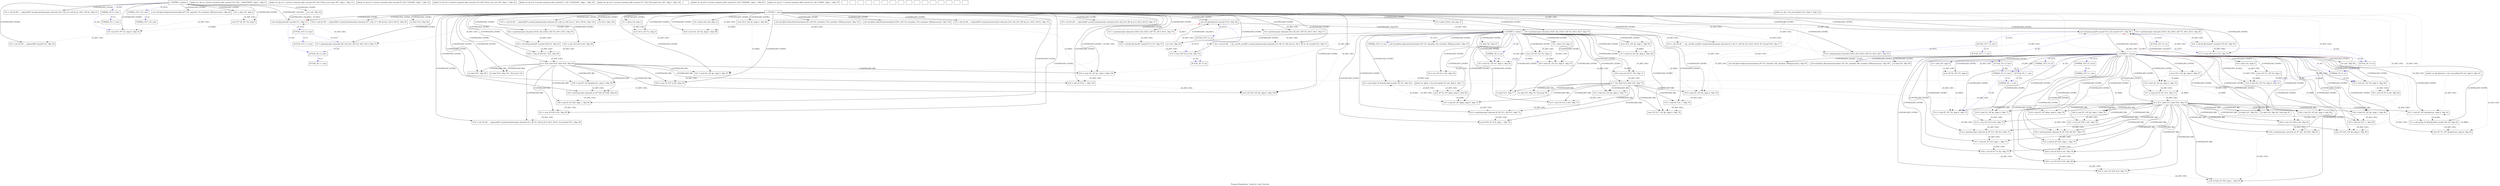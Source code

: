 digraph "Program Dependency  Graph for 'main' function" {
	label="Program Dependency  Graph for 'main' function";

	Node0x5644fd580480 [shape=record,label="{  %5 = call i32 (i8*, ...) @printf(i8* noundef getelementptr inbounds ([10 x i8], [10 x i8]* @.str, i64 0, i64 0)), !dbg !63}"];
	Node0x5644fd580550 [shape=record,label="{  ret void, !dbg !64}"];
	Node0x5644fd580550 -> Node0x5644fd5c64c0[label = "{CONTROLDEP_CALLRET}"];
	Node0x5644fd580550 -> Node0x5644fd5c64c0[style=dashed, color="red", label ="{D_RET}"];
	Node0x5644fd580620 [shape=record,label="{FORMAL_IN \| 0 \| char*}"];
	Node0x5644fd580620 -> Node0x5644fd59d760[style=dashed, color="blue", label="{P_F}"];
	Node0x5644fd580620 -> Node0x5644fd5a4960[style=dashed, color="blue", label="{P_IN}"];
	Node0x5644fd598c80 [shape=record,label="{  call void @llvm.dbg.declare(metadata i8** %2, metadata !59, metadata !DIExpression()), !dbg !60}"];
	Node0x5644fd59b1a0 [shape=record,label="{FORMAL_OUT \| 55 \| char}"];
	Node0x5644fd59b4c0 [shape=record,label="{\<\<ENTRY\>\> initkey}"];
	Node0x5644fd59b4c0 -> Node0x5644fd5bf3c0[label = "{CONTROLDEP_ENTRY}"];
	Node0x5644fd59b4c0 -> Node0x5644fd5bf500[label = "{CONTROLDEP_ENTRY}"];
	Node0x5644fd59b4c0 -> Node0x5644fd59da10[label = "{CONTROLDEP_ENTRY}"];
	Node0x5644fd59b4c0 -> Node0x5644fd5bf5a0[label = "{CONTROLDEP_ENTRY}"];
	Node0x5644fd59b4c0 -> Node0x5644fd5bf640[label = "{CONTROLDEP_ENTRY}"];
	Node0x5644fd59b4c0 -> Node0x5644fd5bf710[label = "{CONTROLDEP_ENTRY}"];
	Node0x5644fd59b4c0 -> Node0x5644fd5bf7e0[label = "{CONTROLDEP_ENTRY}"];
	Node0x5644fd59b4c0 -> Node0x5644fd5bf980[label = "{CONTROLDEP_ENTRY}"];
	Node0x5644fd59b4c0 -> Node0x5644fd5bfc20[label = "{CONTROLDEP_ENTRY}"];
	Node0x5644fd59b4c0 -> Node0x5644fd5bfcf0[label = "{CONTROLDEP_ENTRY}"];
	Node0x5644fd59b4c0 -> Node0x5644fd5bfdc0[label = "{CONTROLDEP_ENTRY}"];
	Node0x5644fd59b4c0 -> Node0x5644fd5bfec0[label = "{CONTROLDEP_ENTRY}"];
	Node0x5644fd59b4c0 -> Node0x5644fd5c0170[label = "{CONTROLDEP_ENTRY}"];
	Node0x5644fd59b4c0 -> Node0x5644fd5c0240[label = "{CONTROLDEP_ENTRY}"];
	Node0x5644fd59b4c0 -> Node0x5644fd5c0310[label = "{CONTROLDEP_ENTRY}"];
	Node0x5644fd59b4c0 -> Node0x5644fd5c03b0[label = "{CONTROLDEP_ENTRY}"];
	Node0x5644fd59b4c0 -> Node0x5644fd5c0480[label = "{CONTROLDEP_ENTRY}"];
	Node0x5644fd59b4c0 -> Node0x5644fd5c0550[label = "{CONTROLDEP_ENTRY}"];
	Node0x5644fd59b4c0 -> Node0x5644fd5c06f0[label = "{CONTROLDEP_ENTRY}"];
	Node0x5644fd59b4c0 -> Node0x5644fd5c07c0[label = "{CONTROLDEP_ENTRY}"];
	Node0x5644fd59b4c0 -> Node0x5644fd5c0890[label = "{CONTROLDEP_ENTRY}"];
	Node0x5644fd59b4c0 -> Node0x5644fd5c0960[label = "{CONTROLDEP_ENTRY}"];
	Node0x5644fd59b4c0 -> Node0x5644fd5c0ad0[label = "{CONTROLDEP_ENTRY}"];
	Node0x5644fd59b4c0 -> Node0x5644fd5c0ba0[label = "{CONTROLDEP_ENTRY}"];
	Node0x5644fd59b4c0 -> Node0x5644fd5c0c70[style=dashed, color="blue", label="{P_IN}"];
	Node0x5644fd59b4c0 -> Node0x5644fd5c0ec0[style=dashed, color="blue", label="{P_OUT}"];
	Node0x5644fd59b640 [shape=record,label="{global var: @.str = private unnamed_addr constant [10 x i8] c\", Hello!\\0A\\00\", align 1, !dbg !0}"];
	Node0x5644fd59d760 [shape=record,label="{FORMAL_IN \| 1 \| char}"];
	Node0x5644fd59d8d0 [shape=record,label="{FORMAL_OUT \| 54 \| char*}"];
	Node0x5644fd59d8d0 -> Node0x5644fd59b1a0[style=dashed, color="blue", label="{P_F}"];
	Node0x5644fd59da10 [shape=record,label="{  %2 = alloca i32, align 4}"];
	Node0x5644fd59da10 -> Node0x5644fd5bf5a0[style=dotted,label = "{D_DEF_USE}" ];
	Node0x5644fd59da10 -> Node0x5644fd5bfdc0[style=dotted,label = "{D_DEF_USE}" ];
	Node0x5644fd59da10 -> Node0x5644fd5bf3c0[style=dotted,label = "{D_DEF_USE}" ];
	Node0x5644fd5a4790 [shape=record,label="{\<\<ENTRY\>\> greeter}"];
	Node0x5644fd5a4790 -> Node0x5644fd5a8290[label = "{CONTROLDEP_ENTRY}"];
	Node0x5644fd5a4790 -> Node0x5644fd5a78d0[label = "{CONTROLDEP_ENTRY}"];
	Node0x5644fd5a4790 -> Node0x5644fd598c80[label = "{CONTROLDEP_ENTRY}"];
	Node0x5644fd5a4790 -> Node0x5644fd5a4960[label = "{CONTROLDEP_ENTRY}"];
	Node0x5644fd5a4790 -> Node0x5644fd5a4a30[label = "{CONTROLDEP_ENTRY}"];
	Node0x5644fd5a4790 -> Node0x5644fd580480[label = "{CONTROLDEP_ENTRY}"];
	Node0x5644fd5a4790 -> Node0x5644fd580550[label = "{CONTROLDEP_ENTRY}"];
	Node0x5644fd5a4790 -> Node0x5644fd580620[style=dashed, color="blue", label="{P_IN}"];
	Node0x5644fd5a4790 -> Node0x5644fd59d8d0[style=dashed, color="blue", label="{P_OUT}"];
	Node0x5644fd5a4960 [shape=record,label="{  %3 = load i8*, i8** %2, align 8, !dbg !61}"];
	Node0x5644fd5a4960 -> Node0x5644fd5a4a30[style=dotted,label = "{D_DEF_USE}" ];
	Node0x5644fd5a4a30 [shape=record,label="{  %4 = call i32 (i8*, ...) @printf(i8* noundef %3), !dbg !62}"];
	Node0x5644fd5a6190 [shape=record,label="{global var: @key = dso_local global i8* null, align 8, !dbg !7}"];
	Node0x5644fd5a6190 -> Node0x5644fd5c3390[style=dotted,label = "{D_DEF_USE}" ];
	Node0x5644fd5a6190 -> Node0x5644fd5c0240[style=dotted,label = "{D_DEF_USE}" ];
	Node0x5644fd5a6190 -> Node0x5644fd5bf7e0[style=dotted,label = "{D_DEF_USE}" ];
	Node0x5644fd5a6260 [shape=record,label="{global var: @i = dso_local global i32 0, align 4, !dbg !44}"];
	Node0x5644fd5a6260 -> Node0x5644fd5c8440[style=dotted,label = "{D_DEF_USE}" ];
	Node0x5644fd5a6260 -> Node0x5644fd5c8290[style=dotted,label = "{D_DEF_USE}" ];
	Node0x5644fd5a6260 -> Node0x5644fd5c7c10[style=dotted,label = "{D_DEF_USE}" ];
	Node0x5644fd5a6260 -> Node0x5644fd5c7540[style=dotted,label = "{D_DEF_USE}" ];
	Node0x5644fd5a6260 -> Node0x5644fd5c71c0[style=dotted,label = "{D_DEF_USE}" ];
	Node0x5644fd5a6260 -> Node0x5644fd5c4260[style=dotted,label = "{D_DEF_USE}" ];
	Node0x5644fd5a6260 -> Node0x5644fd5c4080[style=dotted,label = "{D_DEF_USE}" ];
	Node0x5644fd5a6260 -> Node0x5644fd5c3c00[style=dotted,label = "{D_DEF_USE}" ];
	Node0x5644fd5a6260 -> Node0x5644fd5c3480[style=dotted,label = "{D_DEF_USE}" ];
	Node0x5644fd5a6260 -> Node0x5644fd5c2b10[style=dotted,label = "{D_DEF_USE}" ];
	Node0x5644fd5a6260 -> Node0x5644fd5c2650[style=dotted,label = "{D_DEF_USE}" ];
	Node0x5644fd5a6260 -> Node0x5644fd5c22f0[style=dotted,label = "{D_DEF_USE}" ];
	Node0x5644fd5a6260 -> Node0x5644fd5c0960[style=dotted,label = "{D_DEF_USE}" ];
	Node0x5644fd5a6260 -> Node0x5644fd5c07c0[style=dotted,label = "{D_DEF_USE}" ];
	Node0x5644fd5a6260 -> Node0x5644fd5c0310[style=dotted,label = "{D_DEF_USE}" ];
	Node0x5644fd5a6260 -> Node0x5644fd5bfcf0[style=dotted,label = "{D_DEF_USE}" ];
	Node0x5644fd5a6260 -> Node0x5644fd5bf980[style=dotted,label = "{D_DEF_USE}" ];
	Node0x5644fd5a65c0 [shape=record,label="{global var: @ciphertext = dso_local global i8* null, align 8, !dbg !42}"];
	Node0x5644fd5a65c0 -> Node0x5644fd5c7b00[style=dotted,label = "{D_DEF_USE}" ];
	Node0x5644fd5a65c0 -> Node0x5644fd5c3b10[style=dotted,label = "{D_DEF_USE}" ];
	Node0x5644fd5a65c0 -> Node0x5644fd5c2100[style=dotted,label = "{D_DEF_USE}" ];
	Node0x5644fd5a6690 [shape=record,label="{global var: @.str.1 = private unnamed_addr constant [18 x i8] c\"Enter your name: \\00\", align 1, !dbg !13}"];
	Node0x5644fd5a6880 [shape=record,label="{global var: @.str.2 = private unnamed_addr constant [5 x i8] c\"%19s\\00\", align 1, !dbg !18}"];
	Node0x5644fd5a6920 [shape=record,label="{global var: @.str.3 = private unnamed_addr constant [18 x i8] c\"Enter your text: \\00\", align 1, !dbg !23}"];
	Node0x5644fd5a72c0 [shape=record,label="{global var: @.str.4 = private unnamed_addr constant [7 x i8] c\"%1023s\\00\", align 1, !dbg !25}"];
	Node0x5644fd5a7390 [shape=record,label="{global var: @.str.5 = private unnamed_addr constant [17 x i8] c\"Encrypted text: \\00\", align 1, !dbg !30}"];
	Node0x5644fd5a78d0 [shape=record,label="{  store i8* %0, i8** %2, align 8}"];
	Node0x5644fd5a78d0 -> Node0x5644fd5a4960[style=dotted,label = "{D_RAW}" ];
	Node0x5644fd5a7970 [shape=record,label="{}"];
	Node0x5644fd5a7ba0 [shape=record,label="{global var: @.str.6 = private unnamed_addr constant [5 x i8] c\"%02X\\00\", align 1, !dbg !35}"];
	Node0x5644fd5a81c0 [shape=record,label="{global var: @.str.7 = private unnamed_addr constant [2 x i8] c\"\\0A\\00\", align 1, !dbg !37}"];
	Node0x5644fd5a8290 [shape=record,label="{  %2 = alloca i8*, align 8}"];
	Node0x5644fd5a8290 -> Node0x5644fd5a4960[style=dotted,label = "{D_DEF_USE}" ];
	Node0x5644fd5a8290 -> Node0x5644fd5a78d0[style=dotted,label = "{D_DEF_USE}" ];
	Node0x5644fd5bf3c0 [shape=record,label="{  store i32 %0, i32* %2, align 4}"];
	Node0x5644fd5bf3c0 -> Node0x5644fd5bf5a0[style=dotted,label = "{D_RAW}" ];
	Node0x5644fd5bf3c0 -> Node0x5644fd5bfdc0[style=dotted,label = "{D_RAW}" ];
	Node0x5644fd5bf460 [shape=record,label="{}"];
	Node0x5644fd5bf500 [shape=record,label="{  call void @llvm.dbg.declare(metadata i32* %2, metadata !69, metadata !DIExpression()), !dbg !70}"];
	Node0x5644fd5bf5a0 [shape=record,label="{  %3 = load i32, i32* %2, align 4, !dbg !62}"];
	Node0x5644fd5bf5a0 -> Node0x5644fd5bf640[style=dotted,label = "{D_DEF_USE}" ];
	Node0x5644fd5bf640 [shape=record,label="{  %4 = sext i32 %3 to i64, !dbg !62}"];
	Node0x5644fd5bf640 -> Node0x5644fd5bf710[style=dotted,label = "{D_DEF_USE}" ];
	Node0x5644fd5bf710 [shape=record,label="{  %5 = call noalias i8* @malloc(i64 noundef %4) #5, !dbg !63}"];
	Node0x5644fd5bf710 -> Node0x5644fd5bf7e0[style=dotted,label = "{D_DEF_USE}" ];
	Node0x5644fd5bf7e0 [shape=record,label="{  store i8* %5, i8** @key, align 8, !dbg !64}"];
	Node0x5644fd5bf7e0 -> Node0x5644fd5c0240[style=dotted,label = "{D_RAW}" ];
	Node0x5644fd5bf880 [shape=record,label="{}"];
	Node0x5644fd5bf980 [shape=record,label="{  store i32 0, i32* @i, align 4, !dbg !65}"];
	Node0x5644fd5bf980 -> Node0x5644fd5bfcf0[style=dotted,label = "{D_RAW}" ];
	Node0x5644fd5bf980 -> Node0x5644fd5c0310[style=dotted,label = "{D_RAW}" ];
	Node0x5644fd5bf980 -> Node0x5644fd5c07c0[style=dotted,label = "{D_RAW}" ];
	Node0x5644fd5bfa20 [shape=record,label="{}"];
	Node0x5644fd5bfaf0 [shape=record,label="{}"];
	Node0x5644fd5bfc20 [shape=record,label="{  br label %6, !dbg !67}"];
	Node0x5644fd5bfcf0 [shape=record,label="{  %7 = load i32, i32* @i, align 4, !dbg !68}"];
	Node0x5644fd5bfcf0 -> Node0x5644fd5bfec0[style=dotted,label = "{D_DEF_USE}" ];
	Node0x5644fd5bfdc0 [shape=record,label="{  %8 = load i32, i32* %2, align 4, !dbg !70}"];
	Node0x5644fd5bfdc0 -> Node0x5644fd5bfec0[style=dotted,label = "{D_DEF_USE}" ];
	Node0x5644fd5bfec0 [shape=record,label="{  %9 = icmp ult i32 %7, %8, !dbg !71}"];
	Node0x5644fd5bfec0 -> Node0x5644fd5c0170[style=dotted,label = "{D_DEF_USE}" ];
	Node0x5644fd5c0170 [shape=record,label="{  br i1 %9, label %10, label %18, !dbg !72}"];
	Node0x5644fd5c0170 -> Node0x5644fd5c0240[label = "{CONTROLDEP_BR}"];
	Node0x5644fd5c0170 -> Node0x5644fd5c0310[label = "{CONTROLDEP_BR}"];
	Node0x5644fd5c0170 -> Node0x5644fd5c03b0[label = "{CONTROLDEP_BR}"];
	Node0x5644fd5c0170 -> Node0x5644fd5c0480[label = "{CONTROLDEP_BR}"];
	Node0x5644fd5c0170 -> Node0x5644fd5c0550[label = "{CONTROLDEP_BR}"];
	Node0x5644fd5c0170 -> Node0x5644fd5c06f0[label = "{CONTROLDEP_BR}"];
	Node0x5644fd5c0170 -> Node0x5644fd5c07c0[label = "{CONTROLDEP_BR}"];
	Node0x5644fd5c0170 -> Node0x5644fd5c0890[label = "{CONTROLDEP_BR}"];
	Node0x5644fd5c0170 -> Node0x5644fd5c0960[label = "{CONTROLDEP_BR}"];
	Node0x5644fd5c0170 -> Node0x5644fd5c0ad0[label = "{CONTROLDEP_BR}"];
	Node0x5644fd5c0240 [shape=record,label="{  %11 = load i8*, i8** @key, align 8, !dbg !73}"];
	Node0x5644fd5c0240 -> Node0x5644fd5c0480[style=dotted,label = "{D_DEF_USE}" ];
	Node0x5644fd5c0240 -> Node0x5644fd5bf710[style=dotted,label = "{D_ALIAS}" ];
	Node0x5644fd5c0310 [shape=record,label="{  %12 = load i32, i32* @i, align 4, !dbg !75}"];
	Node0x5644fd5c0310 -> Node0x5644fd5c03b0[style=dotted,label = "{D_DEF_USE}" ];
	Node0x5644fd5c03b0 [shape=record,label="{  %13 = zext i32 %12 to i64, !dbg !73}"];
	Node0x5644fd5c03b0 -> Node0x5644fd5c0480[style=dotted,label = "{D_DEF_USE}" ];
	Node0x5644fd5c0480 [shape=record,label="{  %14 = getelementptr inbounds i8, i8* %11, i64 %13, !dbg !73}"];
	Node0x5644fd5c0480 -> Node0x5644fd5c0550[style=dotted,label = "{D_DEF_USE}" ];
	Node0x5644fd5c0550 [shape=record,label="{  store i8 65, i8* %14, align 1, !dbg !76}"];
	Node0x5644fd5c05f0 [shape=record,label="{}"];
	Node0x5644fd5c06f0 [shape=record,label="{  br label %15, !dbg !77}"];
	Node0x5644fd5c07c0 [shape=record,label="{  %16 = load i32, i32* @i, align 4, !dbg !78}"];
	Node0x5644fd5c07c0 -> Node0x5644fd5c0890[style=dotted,label = "{D_DEF_USE}" ];
	Node0x5644fd5c0890 [shape=record,label="{  %17 = add i32 %16, 1, !dbg !78}"];
	Node0x5644fd5c0890 -> Node0x5644fd5c0960[style=dotted,label = "{D_DEF_USE}" ];
	Node0x5644fd5c0960 [shape=record,label="{  store i32 %17, i32* @i, align 4, !dbg !78}"];
	Node0x5644fd5c0a00 [shape=record,label="{}"];
	Node0x5644fd5c0ad0 [shape=record,label="{  br label %6, !dbg !79, !llvm.loop !80}"];
	Node0x5644fd5c0ba0 [shape=record,label="{  ret void, !dbg !83}"];
	Node0x5644fd5c0ba0 -> Node0x5644fd5c6b30[label = "{CONTROLDEP_CALLRET}"];
	Node0x5644fd5c0ba0 -> Node0x5644fd5c6b30[style=dashed, color="red", label ="{D_RET}"];
	Node0x5644fd5c0c70 [shape=record,label="{FORMAL_IN \| 0 \| int}"];
	Node0x5644fd5c0c70 -> Node0x5644fd5bfdc0[style=dashed, color="blue", label="{P_IN}"];
	Node0x5644fd5c0c70 -> Node0x5644fd5bf5a0[style=dashed, color="blue", label="{P_IN}"];
	Node0x5644fd5c0ec0 [shape=record,label="{FORMAL_OUT \| 0 \| int}"];
	Node0x5644fd5c15d0 [shape=record,label="{\<\<ENTRY\>\> encrypt}"];
	Node0x5644fd5c15d0 -> Node0x5644fd5c1760[label = "{CONTROLDEP_ENTRY}"];
	Node0x5644fd5c15d0 -> Node0x5644fd5c1870[label = "{CONTROLDEP_ENTRY}"];
	Node0x5644fd5c15d0 -> Node0x5644fd5c1a50[label = "{CONTROLDEP_ENTRY}"];
	Node0x5644fd5c15d0 -> Node0x5644fd5c1b40[label = "{CONTROLDEP_ENTRY}"];
	Node0x5644fd5c15d0 -> Node0x5644fd5c1d20[label = "{CONTROLDEP_ENTRY}"];
	Node0x5644fd5c15d0 -> Node0x5644fd5c1e10[label = "{CONTROLDEP_ENTRY}"];
	Node0x5644fd5c15d0 -> Node0x5644fd5c1f00[label = "{CONTROLDEP_ENTRY}"];
	Node0x5644fd5c15d0 -> Node0x5644fd5c1ff0[label = "{CONTROLDEP_ENTRY}"];
	Node0x5644fd5c15d0 -> Node0x5644fd5c2100[label = "{CONTROLDEP_ENTRY}"];
	Node0x5644fd5c15d0 -> Node0x5644fd5c22f0[label = "{CONTROLDEP_ENTRY}"];
	Node0x5644fd5c15d0 -> Node0x5644fd5c2560[label = "{CONTROLDEP_ENTRY}"];
	Node0x5644fd5c15d0 -> Node0x5644fd5c2650[label = "{CONTROLDEP_ENTRY}"];
	Node0x5644fd5c15d0 -> Node0x5644fd5c2760[label = "{CONTROLDEP_ENTRY}"];
	Node0x5644fd5c15d0 -> Node0x5644fd5c2860[label = "{CONTROLDEP_ENTRY}"];
	Node0x5644fd5c15d0 -> Node0x5644fd5c2930[label = "{CONTROLDEP_ENTRY}"];
	Node0x5644fd5c15d0 -> Node0x5644fd5c2a20[label = "{CONTROLDEP_ENTRY}"];
	Node0x5644fd5c15d0 -> Node0x5644fd5c2b10[label = "{CONTROLDEP_ENTRY}"];
	Node0x5644fd5c15d0 -> Node0x5644fd5c2fd0[label = "{CONTROLDEP_ENTRY}"];
	Node0x5644fd5c15d0 -> Node0x5644fd5c30c0[label = "{CONTROLDEP_ENTRY}"];
	Node0x5644fd5c15d0 -> Node0x5644fd5c31b0[label = "{CONTROLDEP_ENTRY}"];
	Node0x5644fd5c15d0 -> Node0x5644fd5c32a0[label = "{CONTROLDEP_ENTRY}"];
	Node0x5644fd5c15d0 -> Node0x5644fd5c3390[label = "{CONTROLDEP_ENTRY}"];
	Node0x5644fd5c15d0 -> Node0x5644fd5c3480[label = "{CONTROLDEP_ENTRY}"];
	Node0x5644fd5c15d0 -> Node0x5644fd5c3570[label = "{CONTROLDEP_ENTRY}"];
	Node0x5644fd5c15d0 -> Node0x5644fd5c3660[label = "{CONTROLDEP_ENTRY}"];
	Node0x5644fd5c15d0 -> Node0x5644fd5c3750[label = "{CONTROLDEP_ENTRY}"];
	Node0x5644fd5c15d0 -> Node0x5644fd5c3840[label = "{CONTROLDEP_ENTRY}"];
	Node0x5644fd5c15d0 -> Node0x5644fd5c3930[label = "{CONTROLDEP_ENTRY}"];
	Node0x5644fd5c15d0 -> Node0x5644fd5c3a20[label = "{CONTROLDEP_ENTRY}"];
	Node0x5644fd5c15d0 -> Node0x5644fd5c3b10[label = "{CONTROLDEP_ENTRY}"];
	Node0x5644fd5c15d0 -> Node0x5644fd5c3c00[label = "{CONTROLDEP_ENTRY}"];
	Node0x5644fd5c15d0 -> Node0x5644fd5c3cf0[label = "{CONTROLDEP_ENTRY}"];
	Node0x5644fd5c15d0 -> Node0x5644fd5c3de0[label = "{CONTROLDEP_ENTRY}"];
	Node0x5644fd5c15d0 -> Node0x5644fd5c3ed0[label = "{CONTROLDEP_ENTRY}"];
	Node0x5644fd5c15d0 -> Node0x5644fd5c3f90[label = "{CONTROLDEP_ENTRY}"];
	Node0x5644fd5c15d0 -> Node0x5644fd5c4080[label = "{CONTROLDEP_ENTRY}"];
	Node0x5644fd5c15d0 -> Node0x5644fd5c4170[label = "{CONTROLDEP_ENTRY}"];
	Node0x5644fd5c15d0 -> Node0x5644fd5c1670[label = "{CONTROLDEP_ENTRY}"];
	Node0x5644fd5c15d0 -> Node0x5644fd5c4260[label = "{CONTROLDEP_ENTRY}"];
	Node0x5644fd5c15d0 -> Node0x5644fd5c4420[label = "{CONTROLDEP_ENTRY}"];
	Node0x5644fd5c15d0 -> Node0x5644fd5c4510[label = "{CONTROLDEP_ENTRY}"];
	Node0x5644fd5c15d0 -> Node0x5644fd5c4640[style=dashed, color="blue", label="{P_IN}"];
	Node0x5644fd5c15d0 -> Node0x5644fd5c4af0[style=dashed, color="blue", label="{P_OUT}"];
	Node0x5644fd5c15d0 -> Node0x5644fd5c4f00[style=dashed, color="blue", label="{P_IN}"];
	Node0x5644fd5c15d0 -> Node0x5644fd5c5110[style=dashed, color="blue", label="{P_OUT}"];
	Node0x5644fd5c1670 [shape=record,label="{  %3 = alloca i8*, align 8}"];
	Node0x5644fd5c1670 -> Node0x5644fd5c1870[style=dotted,label = "{D_DEF_USE}" ];
	Node0x5644fd5c1670 -> Node0x5644fd5c2a20[style=dotted,label = "{D_DEF_USE}" ];
	Node0x5644fd5c1760 [shape=record,label="{  %4 = alloca i32, align 4}"];
	Node0x5644fd5c1760 -> Node0x5644fd5c2760[style=dotted,label = "{D_DEF_USE}" ];
	Node0x5644fd5c1760 -> Node0x5644fd5c1e10[style=dotted,label = "{D_DEF_USE}" ];
	Node0x5644fd5c1760 -> Node0x5644fd5c1b40[style=dotted,label = "{D_DEF_USE}" ];
	Node0x5644fd5c1870 [shape=record,label="{  store i8* %0, i8** %3, align 8}"];
	Node0x5644fd5c1870 -> Node0x5644fd5c2a20[style=dotted,label = "{D_RAW}" ];
	Node0x5644fd5c1910 [shape=record,label="{}"];
	Node0x5644fd5c1a50 [shape=record,label="{  call void @llvm.dbg.declare(metadata i8** %3, metadata !96, metadata !DIExpression()), !dbg !97}"];
	Node0x5644fd5c1b40 [shape=record,label="{  store i32 %1, i32* %4, align 4}"];
	Node0x5644fd5c1b40 -> Node0x5644fd5c1e10[style=dotted,label = "{D_RAW}" ];
	Node0x5644fd5c1b40 -> Node0x5644fd5c2760[style=dotted,label = "{D_RAW}" ];
	Node0x5644fd5c1be0 [shape=record,label="{}"];
	Node0x5644fd5c1d20 [shape=record,label="{  call void @llvm.dbg.declare(metadata i32* %4, metadata !98, metadata !DIExpression()), !dbg !99}"];
	Node0x5644fd5c1e10 [shape=record,label="{  %5 = load i32, i32* %4, align 4, !dbg !64}"];
	Node0x5644fd5c1e10 -> Node0x5644fd5c1f00[style=dotted,label = "{D_DEF_USE}" ];
	Node0x5644fd5c1f00 [shape=record,label="{  %6 = sext i32 %5 to i64, !dbg !64}"];
	Node0x5644fd5c1f00 -> Node0x5644fd5c1ff0[style=dotted,label = "{D_DEF_USE}" ];
	Node0x5644fd5c1ff0 [shape=record,label="{  %7 = call noalias i8* @malloc(i64 noundef %6) #5, !dbg !65}"];
	Node0x5644fd5c1ff0 -> Node0x5644fd5c2100[style=dotted,label = "{D_DEF_USE}" ];
	Node0x5644fd5c2100 [shape=record,label="{  store i8* %7, i8** @ciphertext, align 8, !dbg !66}"];
	Node0x5644fd5c2100 -> Node0x5644fd5c3b10[style=dotted,label = "{D_RAW}" ];
	Node0x5644fd5c21a0 [shape=record,label="{}"];
	Node0x5644fd5c22f0 [shape=record,label="{  store i32 0, i32* @i, align 4, !dbg !67}"];
	Node0x5644fd5c22f0 -> Node0x5644fd5c2650[style=dotted,label = "{D_RAW}" ];
	Node0x5644fd5c22f0 -> Node0x5644fd5c2b10[style=dotted,label = "{D_RAW}" ];
	Node0x5644fd5c22f0 -> Node0x5644fd5c3480[style=dotted,label = "{D_RAW}" ];
	Node0x5644fd5c22f0 -> Node0x5644fd5c3c00[style=dotted,label = "{D_RAW}" ];
	Node0x5644fd5c22f0 -> Node0x5644fd5c4080[style=dotted,label = "{D_RAW}" ];
	Node0x5644fd5c2390 [shape=record,label="{}"];
	Node0x5644fd5c2460 [shape=record,label="{}"];
	Node0x5644fd5c2560 [shape=record,label="{  br label %8, !dbg !69}"];
	Node0x5644fd5c2650 [shape=record,label="{  %9 = load i32, i32* @i, align 4, !dbg !70}"];
	Node0x5644fd5c2650 -> Node0x5644fd5c2860[style=dotted,label = "{D_DEF_USE}" ];
	Node0x5644fd5c2760 [shape=record,label="{  %10 = load i32, i32* %4, align 4, !dbg !72}"];
	Node0x5644fd5c2760 -> Node0x5644fd5c2860[style=dotted,label = "{D_DEF_USE}" ];
	Node0x5644fd5c2860 [shape=record,label="{  %11 = icmp ult i32 %9, %10, !dbg !73}"];
	Node0x5644fd5c2860 -> Node0x5644fd5c2930[style=dotted,label = "{D_DEF_USE}" ];
	Node0x5644fd5c2930 [shape=record,label="{  br i1 %11, label %12, label %34, !dbg !74}"];
	Node0x5644fd5c2930 -> Node0x5644fd5c2a20[label = "{CONTROLDEP_BR}"];
	Node0x5644fd5c2930 -> Node0x5644fd5c2b10[label = "{CONTROLDEP_BR}"];
	Node0x5644fd5c2930 -> Node0x5644fd5c2fd0[label = "{CONTROLDEP_BR}"];
	Node0x5644fd5c2930 -> Node0x5644fd5c30c0[label = "{CONTROLDEP_BR}"];
	Node0x5644fd5c2930 -> Node0x5644fd5c31b0[label = "{CONTROLDEP_BR}"];
	Node0x5644fd5c2930 -> Node0x5644fd5c32a0[label = "{CONTROLDEP_BR}"];
	Node0x5644fd5c2930 -> Node0x5644fd5c3390[label = "{CONTROLDEP_BR}"];
	Node0x5644fd5c2930 -> Node0x5644fd5c3480[label = "{CONTROLDEP_BR}"];
	Node0x5644fd5c2930 -> Node0x5644fd5c3570[label = "{CONTROLDEP_BR}"];
	Node0x5644fd5c2930 -> Node0x5644fd5c3660[label = "{CONTROLDEP_BR}"];
	Node0x5644fd5c2930 -> Node0x5644fd5c3750[label = "{CONTROLDEP_BR}"];
	Node0x5644fd5c2930 -> Node0x5644fd5c3840[label = "{CONTROLDEP_BR}"];
	Node0x5644fd5c2930 -> Node0x5644fd5c3930[label = "{CONTROLDEP_BR}"];
	Node0x5644fd5c2930 -> Node0x5644fd5c3a20[label = "{CONTROLDEP_BR}"];
	Node0x5644fd5c2930 -> Node0x5644fd5c3b10[label = "{CONTROLDEP_BR}"];
	Node0x5644fd5c2930 -> Node0x5644fd5c3c00[label = "{CONTROLDEP_BR}"];
	Node0x5644fd5c2930 -> Node0x5644fd5c3cf0[label = "{CONTROLDEP_BR}"];
	Node0x5644fd5c2930 -> Node0x5644fd5c3de0[label = "{CONTROLDEP_BR}"];
	Node0x5644fd5c2930 -> Node0x5644fd5c3ed0[label = "{CONTROLDEP_BR}"];
	Node0x5644fd5c2930 -> Node0x5644fd5c3f90[label = "{CONTROLDEP_BR}"];
	Node0x5644fd5c2930 -> Node0x5644fd5c4080[label = "{CONTROLDEP_BR}"];
	Node0x5644fd5c2930 -> Node0x5644fd5c4170[label = "{CONTROLDEP_BR}"];
	Node0x5644fd5c2930 -> Node0x5644fd5c4260[label = "{CONTROLDEP_BR}"];
	Node0x5644fd5c2930 -> Node0x5644fd5c4420[label = "{CONTROLDEP_BR}"];
	Node0x5644fd5c2a20 [shape=record,label="{  %13 = load i8*, i8** %3, align 8, !dbg !75}"];
	Node0x5644fd5c2a20 -> Node0x5644fd5c30c0[style=dotted,label = "{D_DEF_USE}" ];
	Node0x5644fd5c2b10 [shape=record,label="{  %14 = load i32, i32* @i, align 4, !dbg !77}"];
	Node0x5644fd5c2b10 -> Node0x5644fd5c2fd0[style=dotted,label = "{D_DEF_USE}" ];
	Node0x5644fd5c2fd0 [shape=record,label="{  %15 = zext i32 %14 to i64, !dbg !75}"];
	Node0x5644fd5c2fd0 -> Node0x5644fd5c30c0[style=dotted,label = "{D_DEF_USE}" ];
	Node0x5644fd5c30c0 [shape=record,label="{  %16 = getelementptr inbounds i8, i8* %13, i64 %15, !dbg !75}"];
	Node0x5644fd5c30c0 -> Node0x5644fd5c31b0[style=dotted,label = "{D_DEF_USE}" ];
	Node0x5644fd5c31b0 [shape=record,label="{  %17 = load i8, i8* %16, align 1, !dbg !75}"];
	Node0x5644fd5c31b0 -> Node0x5644fd5c32a0[style=dotted,label = "{D_DEF_USE}" ];
	Node0x5644fd5c32a0 [shape=record,label="{  %18 = sext i8 %17 to i32, !dbg !75}"];
	Node0x5644fd5c32a0 -> Node0x5644fd5c3930[style=dotted,label = "{D_DEF_USE}" ];
	Node0x5644fd5c3390 [shape=record,label="{  %19 = load i8*, i8** @key, align 8, !dbg !78}"];
	Node0x5644fd5c3390 -> Node0x5644fd5c3660[style=dotted,label = "{D_DEF_USE}" ];
	Node0x5644fd5c3480 [shape=record,label="{  %20 = load i32, i32* @i, align 4, !dbg !79}"];
	Node0x5644fd5c3480 -> Node0x5644fd5c3570[style=dotted,label = "{D_DEF_USE}" ];
	Node0x5644fd5c3570 [shape=record,label="{  %21 = zext i32 %20 to i64, !dbg !78}"];
	Node0x5644fd5c3570 -> Node0x5644fd5c3660[style=dotted,label = "{D_DEF_USE}" ];
	Node0x5644fd5c3660 [shape=record,label="{  %22 = getelementptr inbounds i8, i8* %19, i64 %21, !dbg !78}"];
	Node0x5644fd5c3660 -> Node0x5644fd5c3750[style=dotted,label = "{D_DEF_USE}" ];
	Node0x5644fd5c3750 [shape=record,label="{  %23 = load i8, i8* %22, align 1, !dbg !78}"];
	Node0x5644fd5c3750 -> Node0x5644fd5c3840[style=dotted,label = "{D_DEF_USE}" ];
	Node0x5644fd5c3840 [shape=record,label="{  %24 = sext i8 %23 to i32, !dbg !78}"];
	Node0x5644fd5c3840 -> Node0x5644fd5c3930[style=dotted,label = "{D_DEF_USE}" ];
	Node0x5644fd5c3930 [shape=record,label="{  %25 = xor i32 %18, %24, !dbg !80}"];
	Node0x5644fd5c3930 -> Node0x5644fd5c3a20[style=dotted,label = "{D_DEF_USE}" ];
	Node0x5644fd5c3a20 [shape=record,label="{  %26 = trunc i32 %25 to i8, !dbg !75}"];
	Node0x5644fd5c3a20 -> Node0x5644fd5c3ed0[style=dotted,label = "{D_DEF_USE}" ];
	Node0x5644fd5c3b10 [shape=record,label="{  %27 = load i8*, i8** @ciphertext, align 8, !dbg !81}"];
	Node0x5644fd5c3b10 -> Node0x5644fd5c3de0[style=dotted,label = "{D_DEF_USE}" ];
	Node0x5644fd5c3b10 -> Node0x5644fd5c1ff0[style=dotted,label = "{D_ALIAS}" ];
	Node0x5644fd5c3c00 [shape=record,label="{  %28 = load i32, i32* @i, align 4, !dbg !82}"];
	Node0x5644fd5c3c00 -> Node0x5644fd5c3cf0[style=dotted,label = "{D_DEF_USE}" ];
	Node0x5644fd5c3cf0 [shape=record,label="{  %29 = zext i32 %28 to i64, !dbg !81}"];
	Node0x5644fd5c3cf0 -> Node0x5644fd5c3de0[style=dotted,label = "{D_DEF_USE}" ];
	Node0x5644fd5c3de0 [shape=record,label="{  %30 = getelementptr inbounds i8, i8* %27, i64 %29, !dbg !81}"];
	Node0x5644fd5c3de0 -> Node0x5644fd5c3ed0[style=dotted,label = "{D_DEF_USE}" ];
	Node0x5644fd5c3ed0 [shape=record,label="{  store i8 %26, i8* %30, align 1, !dbg !83}"];
	Node0x5644fd5c3f90 [shape=record,label="{  br label %31, !dbg !84}"];
	Node0x5644fd5c4080 [shape=record,label="{  %32 = load i32, i32* @i, align 4, !dbg !85}"];
	Node0x5644fd5c4080 -> Node0x5644fd5c4170[style=dotted,label = "{D_DEF_USE}" ];
	Node0x5644fd5c4170 [shape=record,label="{  %33 = add i32 %32, 1, !dbg !85}"];
	Node0x5644fd5c4170 -> Node0x5644fd5c4260[style=dotted,label = "{D_DEF_USE}" ];
	Node0x5644fd5c4260 [shape=record,label="{  store i32 %33, i32* @i, align 4, !dbg !85}"];
	Node0x5644fd5c4300 [shape=record,label="{}"];
	Node0x5644fd5c4420 [shape=record,label="{  br label %8, !dbg !86, !llvm.loop !87}"];
	Node0x5644fd5c4510 [shape=record,label="{  ret void, !dbg !90}"];
	Node0x5644fd5c4510 -> Node0x5644fd5c6fe0[label = "{CONTROLDEP_CALLRET}"];
	Node0x5644fd5c4510 -> Node0x5644fd5c6fe0[style=dashed, color="red", label ="{D_RET}"];
	Node0x5644fd5c4640 [shape=record,label="{FORMAL_IN \| 0 \| char*}"];
	Node0x5644fd5c4640 -> Node0x5644fd5c4840[style=dashed, color="blue", label="{P_F}"];
	Node0x5644fd5c4640 -> Node0x5644fd5c2a20[style=dashed, color="blue", label="{P_IN}"];
	Node0x5644fd5c4840 [shape=record,label="{FORMAL_IN \| 1 \| char}"];
	Node0x5644fd5c4af0 [shape=record,label="{FORMAL_OUT \| 0 \| char*}"];
	Node0x5644fd5c4af0 -> Node0x5644fd5c4c50[style=dashed, color="blue", label="{P_F}"];
	Node0x5644fd5c4c50 [shape=record,label="{FORMAL_OUT \| 1 \| char}"];
	Node0x5644fd5c4f00 [shape=record,label="{FORMAL_IN \| 0 \| int}"];
	Node0x5644fd5c4f00 -> Node0x5644fd5c2760[style=dashed, color="blue", label="{P_IN}"];
	Node0x5644fd5c4f00 -> Node0x5644fd5c1e10[style=dashed, color="blue", label="{P_IN}"];
	Node0x5644fd5c5110 [shape=record,label="{FORMAL_OUT \| 0 \| int}"];
	Node0x5644fd5c5960 [shape=record,label="{\<\<ENTRY\>\> main}"];
	Node0x5644fd5c5960 -> Node0x5644fd5c5b10[label = "{CONTROLDEP_ENTRY}"];
	Node0x5644fd5c5960 -> Node0x5644fd5c5c20[label = "{CONTROLDEP_ENTRY}"];
	Node0x5644fd5c5960 -> Node0x5644fd5c5d20[label = "{CONTROLDEP_ENTRY}"];
	Node0x5644fd5c5960 -> Node0x5644fd5c5f00[label = "{CONTROLDEP_ENTRY}"];
	Node0x5644fd5c5960 -> Node0x5644fd5c6010[label = "{CONTROLDEP_ENTRY}"];
	Node0x5644fd5c5960 -> Node0x5644fd5c6100[label = "{CONTROLDEP_ENTRY}"];
	Node0x5644fd5c5960 -> Node0x5644fd5c61f0[label = "{CONTROLDEP_ENTRY}"];
	Node0x5644fd5c5960 -> Node0x5644fd5c62e0[label = "{CONTROLDEP_ENTRY}"];
	Node0x5644fd5c5960 -> Node0x5644fd5c63f0[label = "{CONTROLDEP_ENTRY}"];
	Node0x5644fd5c5960 -> Node0x5644fd5c64c0[label = "{CONTROLDEP_ENTRY}"];
	Node0x5644fd5c5960 -> Node0x5644fd5c65e0[label = "{CONTROLDEP_ENTRY}"];
	Node0x5644fd5c5960 -> Node0x5644fd5c66b0[label = "{CONTROLDEP_ENTRY}"];
	Node0x5644fd5c5960 -> Node0x5644fd5c67a0[label = "{CONTROLDEP_ENTRY}"];
	Node0x5644fd5c5960 -> Node0x5644fd5c6860[label = "{CONTROLDEP_ENTRY}"];
	Node0x5644fd5c5960 -> Node0x5644fd5c6950[label = "{CONTROLDEP_ENTRY}"];
	Node0x5644fd5c5960 -> Node0x5644fd5c6a40[label = "{CONTROLDEP_ENTRY}"];
	Node0x5644fd5c5960 -> Node0x5644fd5c6b30[label = "{CONTROLDEP_ENTRY}"];
	Node0x5644fd5c5960 -> Node0x5644fd5c6c20[label = "{CONTROLDEP_ENTRY}"];
	Node0x5644fd5c5960 -> Node0x5644fd5c6d10[label = "{CONTROLDEP_ENTRY}"];
	Node0x5644fd5c5960 -> Node0x5644fd5c6e00[label = "{CONTROLDEP_ENTRY}"];
	Node0x5644fd5c5960 -> Node0x5644fd5c6ef0[label = "{CONTROLDEP_ENTRY}"];
	Node0x5644fd5c5960 -> Node0x5644fd5c6fe0[label = "{CONTROLDEP_ENTRY}"];
	Node0x5644fd5c5960 -> Node0x5644fd5c70d0[label = "{CONTROLDEP_ENTRY}"];
	Node0x5644fd5c5960 -> Node0x5644fd5c71c0[label = "{CONTROLDEP_ENTRY}"];
	Node0x5644fd5c5960 -> Node0x5644fd5c7470[label = "{CONTROLDEP_ENTRY}"];
	Node0x5644fd5c5960 -> Node0x5644fd5c7540[label = "{CONTROLDEP_ENTRY}"];
	Node0x5644fd5c5960 -> Node0x5644fd5c7650[label = "{CONTROLDEP_ENTRY}"];
	Node0x5644fd5c5960 -> Node0x5644fd5c7740[label = "{CONTROLDEP_ENTRY}"];
	Node0x5644fd5c5960 -> Node0x5644fd5c7830[label = "{CONTROLDEP_ENTRY}"];
	Node0x5644fd5c5960 -> Node0x5644fd5c7920[label = "{CONTROLDEP_ENTRY}"];
	Node0x5644fd5c5960 -> Node0x5644fd5c7a10[label = "{CONTROLDEP_ENTRY}"];
	Node0x5644fd5c5960 -> Node0x5644fd5c7b00[label = "{CONTROLDEP_ENTRY}"];
	Node0x5644fd5c5960 -> Node0x5644fd5c7c10[label = "{CONTROLDEP_ENTRY}"];
	Node0x5644fd5c5960 -> Node0x5644fd5c7d10[label = "{CONTROLDEP_ENTRY}"];
	Node0x5644fd5c5960 -> Node0x5644fd5c7de0[label = "{CONTROLDEP_ENTRY}"];
	Node0x5644fd5c5960 -> Node0x5644fd5c7ed0[label = "{CONTROLDEP_ENTRY}"];
	Node0x5644fd5c5960 -> Node0x5644fd5c7fc0[label = "{CONTROLDEP_ENTRY}"];
	Node0x5644fd5c5960 -> Node0x5644fd5c5a00[label = "{CONTROLDEP_ENTRY}"];
	Node0x5644fd5c5960 -> Node0x5644fd5c80b0[label = "{CONTROLDEP_ENTRY}"];
	Node0x5644fd5c5960 -> Node0x5644fd5c81a0[label = "{CONTROLDEP_ENTRY}"];
	Node0x5644fd5c5960 -> Node0x5644fd5c8290[label = "{CONTROLDEP_ENTRY}"];
	Node0x5644fd5c5960 -> Node0x5644fd5c8350[label = "{CONTROLDEP_ENTRY}"];
	Node0x5644fd5c5960 -> Node0x5644fd5c8440[label = "{CONTROLDEP_ENTRY}"];
	Node0x5644fd5c5960 -> Node0x5644fd5c8630[label = "{CONTROLDEP_ENTRY}"];
	Node0x5644fd5c5960 -> Node0x5644fd5c8700[label = "{CONTROLDEP_ENTRY}"];
	Node0x5644fd5c5960 -> Node0x5644fd5c9000[label = "{CONTROLDEP_ENTRY}"];
	Node0x5644fd5c5a00 [shape=record,label="{  %1 = alloca i32, align 4}"];
	Node0x5644fd5c5a00 -> Node0x5644fd5c5d20[style=dotted,label = "{D_DEF_USE}" ];
	Node0x5644fd5c5b10 [shape=record,label="{  %2 = alloca [20 x i8], align 16}"];
	Node0x5644fd5c5b10 -> Node0x5644fd5c63f0[style=dotted,label = "{D_DEF_USE}" ];
	Node0x5644fd5c5b10 -> Node0x5644fd5c61f0[style=dotted,label = "{D_DEF_USE}" ];
	Node0x5644fd5c5c20 [shape=record,label="{  %3 = alloca [1024 x i8], align 16}"];
	Node0x5644fd5c5c20 -> Node0x5644fd5c7740[style=dotted,label = "{D_DEF_USE}" ];
	Node0x5644fd5c5c20 -> Node0x5644fd5c6d10[style=dotted,label = "{D_DEF_USE}" ];
	Node0x5644fd5c5c20 -> Node0x5644fd5c6c20[style=dotted,label = "{D_DEF_USE}" ];
	Node0x5644fd5c5c20 -> Node0x5644fd5c6860[style=dotted,label = "{D_DEF_USE}" ];
	Node0x5644fd5c5c20 -> Node0x5644fd5c66b0[style=dotted,label = "{D_DEF_USE}" ];
	Node0x5644fd5c5d20 [shape=record,label="{  store i32 0, i32* %1, align 4}"];
	Node0x5644fd5c5dc0 [shape=record,label="{}"];
	Node0x5644fd5c5f00 [shape=record,label="{  call void @llvm.dbg.declare(metadata [20 x i8]* %2, metadata !129, metadata !DIExpression()), !dbg !133}"];
	Node0x5644fd5c6010 [shape=record,label="{  call void @llvm.dbg.declare(metadata [1024 x i8]* %3, metadata !134, metadata !DIExpression()), !dbg !138}"];
	Node0x5644fd5c6100 [shape=record,label="{  %4 = call i32 (i8*, ...) @printf(i8* noundef getelementptr inbounds ([18 x i8], [18 x i8]* @.str.1, i64 0, i64 0)), !dbg !70}"];
	Node0x5644fd5c61f0 [shape=record,label="{  %5 = getelementptr inbounds [20 x i8], [20 x i8]* %2, i64 0, i64 0, !dbg !71}"];
	Node0x5644fd5c61f0 -> Node0x5644fd5c62e0[style=dotted,label = "{D_DEF_USE}" ];
	Node0x5644fd5c62e0 [shape=record,label="{  %6 = call i32 (i8*, ...) @__isoc99_scanf(i8* noundef getelementptr inbounds ([5 x i8], [5 x i8]* @.str.2, i64 0, i64 0), i8* noundef %5), !dbg !72}"];
	Node0x5644fd5c63f0 [shape=record,label="{  %7 = getelementptr inbounds [20 x i8], [20 x i8]* %2, i64 0, i64 0, !dbg !73}"];
	Node0x5644fd5c63f0 -> Node0x5644fd5c64c0[style=dotted,label = "{D_DEF_USE}" ];
	Node0x5644fd5c63f0 -> Node0x5644fd5c9cb0[style=dashed, color="blue", label="{P_IN}"];
	Node0x5644fd5c64c0 [shape=record,label="{  call void @greeter(i8* noundef %7), !dbg !74}"];
	Node0x5644fd5c64c0 -> Node0x5644fd5c9cb0[style=dashed, color="blue", label="{P_IN}"];
	Node0x5644fd5c64c0 -> Node0x5644fd5ca130[style=dashed, color="blue", label="{P_OUT}"];
	Node0x5644fd5c64c0 -> Node0x5644fd5a4790[label = "{CONTROLDEP_CALLINV}"];
	Node0x5644fd5c65e0 [shape=record,label="{  %8 = call i32 (i8*, ...) @printf(i8* noundef getelementptr inbounds ([18 x i8], [18 x i8]* @.str.3, i64 0, i64 0)), !dbg !75}"];
	Node0x5644fd5c66b0 [shape=record,label="{  %9 = getelementptr inbounds [1024 x i8], [1024 x i8]* %3, i64 0, i64 0, !dbg !76}"];
	Node0x5644fd5c66b0 -> Node0x5644fd5c67a0[style=dotted,label = "{D_DEF_USE}" ];
	Node0x5644fd5c67a0 [shape=record,label="{  %10 = call i32 (i8*, ...) @__isoc99_scanf(i8* noundef getelementptr inbounds ([7 x i8], [7 x i8]* @.str.4, i64 0, i64 0), i8* noundef %9), !dbg !77}"];
	Node0x5644fd5c6860 [shape=record,label="{  %11 = getelementptr inbounds [1024 x i8], [1024 x i8]* %3, i64 0, i64 0, !dbg !78}"];
	Node0x5644fd5c6860 -> Node0x5644fd5c6950[style=dotted,label = "{D_DEF_USE}" ];
	Node0x5644fd5c6950 [shape=record,label="{  %12 = call i64 @strlen(i8* noundef %11) #5, !dbg !79}"];
	Node0x5644fd5c6950 -> Node0x5644fd5c6a40[style=dotted,label = "{D_DEF_USE}" ];
	Node0x5644fd5c6a40 [shape=record,label="{  %13 = trunc i64 %12 to i32, !dbg !79}"];
	Node0x5644fd5c6a40 -> Node0x5644fd5c6b30[style=dotted,label = "{D_DEF_USE}" ];
	Node0x5644fd5c6a40 -> Node0x5644fd5caa00[style=dashed, color="blue", label="{P_IN}"];
	Node0x5644fd5c6b30 [shape=record,label="{  call void @initkey(i32 noundef %13), !dbg !80}"];
	Node0x5644fd5c6b30 -> Node0x5644fd5caa00[style=dashed, color="blue", label="{P_IN}"];
	Node0x5644fd5c6b30 -> Node0x5644fd5cac30[style=dashed, color="blue", label="{P_OUT}"];
	Node0x5644fd5c6b30 -> Node0x5644fd59b4c0[label = "{CONTROLDEP_CALLINV}"];
	Node0x5644fd5c6c20 [shape=record,label="{  %14 = getelementptr inbounds [1024 x i8], [1024 x i8]* %3, i64 0, i64 0, !dbg !81}"];
	Node0x5644fd5c6c20 -> Node0x5644fd5c6fe0[style=dotted,label = "{D_DEF_USE}" ];
	Node0x5644fd5c6c20 -> Node0x5644fd5cb320[style=dashed, color="blue", label="{P_IN}"];
	Node0x5644fd5c6d10 [shape=record,label="{  %15 = getelementptr inbounds [1024 x i8], [1024 x i8]* %3, i64 0, i64 0, !dbg !82}"];
	Node0x5644fd5c6d10 -> Node0x5644fd5c6e00[style=dotted,label = "{D_DEF_USE}" ];
	Node0x5644fd5c6e00 [shape=record,label="{  %16 = call i64 @strlen(i8* noundef %15) #5, !dbg !83}"];
	Node0x5644fd5c6e00 -> Node0x5644fd5c6ef0[style=dotted,label = "{D_DEF_USE}" ];
	Node0x5644fd5c6ef0 [shape=record,label="{  %17 = trunc i64 %16 to i32, !dbg !83}"];
	Node0x5644fd5c6ef0 -> Node0x5644fd5c6fe0[style=dotted,label = "{D_DEF_USE}" ];
	Node0x5644fd5c6ef0 -> Node0x5644fd5cbbb0[style=dashed, color="blue", label="{P_IN}"];
	Node0x5644fd5c6fe0 [shape=record,label="{  call void @encrypt(i8* noundef %14, i32 noundef %17), !dbg !84}"];
	Node0x5644fd5c6fe0 -> Node0x5644fd5cb320[style=dashed, color="blue", label="{P_IN}"];
	Node0x5644fd5c6fe0 -> Node0x5644fd5cb7a0[style=dashed, color="blue", label="{P_OUT}"];
	Node0x5644fd5c6fe0 -> Node0x5644fd5cbbb0[style=dashed, color="blue", label="{P_IN}"];
	Node0x5644fd5c6fe0 -> Node0x5644fd5cbd70[style=dashed, color="blue", label="{P_OUT}"];
	Node0x5644fd5c6fe0 -> Node0x5644fd5c15d0[label = "{CONTROLDEP_CALLINV}"];
	Node0x5644fd5c70d0 [shape=record,label="{  %18 = call i32 (i8*, ...) @printf(i8* noundef getelementptr inbounds ([17 x i8], [17 x i8]* @.str.5, i64 0, i64 0)), !dbg !85}"];
	Node0x5644fd5c71c0 [shape=record,label="{  store i32 0, i32* @i, align 4, !dbg !86}"];
	Node0x5644fd5c71c0 -> Node0x5644fd5c7540[style=dotted,label = "{D_RAW}" ];
	Node0x5644fd5c71c0 -> Node0x5644fd5c7c10[style=dotted,label = "{D_RAW}" ];
	Node0x5644fd5c71c0 -> Node0x5644fd5c8290[style=dotted,label = "{D_RAW}" ];
	Node0x5644fd5c7260 [shape=record,label="{}"];
	Node0x5644fd5c7330 [shape=record,label="{}"];
	Node0x5644fd5c7470 [shape=record,label="{  br label %19, !dbg !88}"];
	Node0x5644fd5c7540 [shape=record,label="{  %20 = load i32, i32* @i, align 4, !dbg !89}"];
	Node0x5644fd5c7540 -> Node0x5644fd5c7650[style=dotted,label = "{D_DEF_USE}" ];
	Node0x5644fd5c7650 [shape=record,label="{  %21 = zext i32 %20 to i64, !dbg !89}"];
	Node0x5644fd5c7650 -> Node0x5644fd5c7920[style=dotted,label = "{D_DEF_USE}" ];
	Node0x5644fd5c7740 [shape=record,label="{  %22 = getelementptr inbounds [1024 x i8], [1024 x i8]* %3, i64 0, i64 0, !dbg !91}"];
	Node0x5644fd5c7740 -> Node0x5644fd5c7830[style=dotted,label = "{D_DEF_USE}" ];
	Node0x5644fd5c7830 [shape=record,label="{  %23 = call i64 @strlen(i8* noundef %22) #5, !dbg !92}"];
	Node0x5644fd5c7830 -> Node0x5644fd5c7920[style=dotted,label = "{D_DEF_USE}" ];
	Node0x5644fd5c7920 [shape=record,label="{  %24 = icmp ult i64 %21, %23, !dbg !93}"];
	Node0x5644fd5c7920 -> Node0x5644fd5c7a10[style=dotted,label = "{D_DEF_USE}" ];
	Node0x5644fd5c7a10 [shape=record,label="{  br i1 %24, label %25, label %36, !dbg !94}"];
	Node0x5644fd5c7a10 -> Node0x5644fd5c7b00[label = "{CONTROLDEP_BR}"];
	Node0x5644fd5c7a10 -> Node0x5644fd5c7c10[label = "{CONTROLDEP_BR}"];
	Node0x5644fd5c7a10 -> Node0x5644fd5c7d10[label = "{CONTROLDEP_BR}"];
	Node0x5644fd5c7a10 -> Node0x5644fd5c7de0[label = "{CONTROLDEP_BR}"];
	Node0x5644fd5c7a10 -> Node0x5644fd5c7ed0[label = "{CONTROLDEP_BR}"];
	Node0x5644fd5c7a10 -> Node0x5644fd5c7fc0[label = "{CONTROLDEP_BR}"];
	Node0x5644fd5c7a10 -> Node0x5644fd5c80b0[label = "{CONTROLDEP_BR}"];
	Node0x5644fd5c7a10 -> Node0x5644fd5c81a0[label = "{CONTROLDEP_BR}"];
	Node0x5644fd5c7a10 -> Node0x5644fd5c8290[label = "{CONTROLDEP_BR}"];
	Node0x5644fd5c7a10 -> Node0x5644fd5c8350[label = "{CONTROLDEP_BR}"];
	Node0x5644fd5c7a10 -> Node0x5644fd5c8440[label = "{CONTROLDEP_BR}"];
	Node0x5644fd5c7a10 -> Node0x5644fd5c8630[label = "{CONTROLDEP_BR}"];
	Node0x5644fd5c7b00 [shape=record,label="{  %26 = load i8*, i8** @ciphertext, align 8, !dbg !95}"];
	Node0x5644fd5c7b00 -> Node0x5644fd5c7de0[style=dotted,label = "{D_DEF_USE}" ];
	Node0x5644fd5c7c10 [shape=record,label="{  %27 = load i32, i32* @i, align 4, !dbg !97}"];
	Node0x5644fd5c7c10 -> Node0x5644fd5c7d10[style=dotted,label = "{D_DEF_USE}" ];
	Node0x5644fd5c7d10 [shape=record,label="{  %28 = zext i32 %27 to i64, !dbg !95}"];
	Node0x5644fd5c7d10 -> Node0x5644fd5c7de0[style=dotted,label = "{D_DEF_USE}" ];
	Node0x5644fd5c7de0 [shape=record,label="{  %29 = getelementptr inbounds i8, i8* %26, i64 %28, !dbg !95}"];
	Node0x5644fd5c7de0 -> Node0x5644fd5c7ed0[style=dotted,label = "{D_DEF_USE}" ];
	Node0x5644fd5c7ed0 [shape=record,label="{  %30 = load i8, i8* %29, align 1, !dbg !95}"];
	Node0x5644fd5c7ed0 -> Node0x5644fd5c7fc0[style=dotted,label = "{D_DEF_USE}" ];
	Node0x5644fd5c7fc0 [shape=record,label="{  %31 = sext i8 %30 to i32, !dbg !95}"];
	Node0x5644fd5c7fc0 -> Node0x5644fd5c80b0[style=dotted,label = "{D_DEF_USE}" ];
	Node0x5644fd5c80b0 [shape=record,label="{  %32 = call i32 (i8*, ...) @printf(i8* noundef getelementptr inbounds ([5 x i8], [5 x i8]* @.str.6, i64 0, i64 0), i32 noundef %31), !dbg !98}"];
	Node0x5644fd5c81a0 [shape=record,label="{  br label %33, !dbg !99}"];
	Node0x5644fd5c8290 [shape=record,label="{  %34 = load i32, i32* @i, align 4, !dbg !100}"];
	Node0x5644fd5c8290 -> Node0x5644fd5c8350[style=dotted,label = "{D_DEF_USE}" ];
	Node0x5644fd5c8350 [shape=record,label="{  %35 = add i32 %34, 1, !dbg !100}"];
	Node0x5644fd5c8350 -> Node0x5644fd5c8440[style=dotted,label = "{D_DEF_USE}" ];
	Node0x5644fd5c8440 [shape=record,label="{  store i32 %35, i32* @i, align 4, !dbg !100}"];
	Node0x5644fd5c84e0 [shape=record,label="{}"];
	Node0x5644fd5c8630 [shape=record,label="{  br label %19, !dbg !101, !llvm.loop !102}"];
	Node0x5644fd5c8700 [shape=record,label="{  %37 = call i32 (i8*, ...) @printf(i8* noundef getelementptr inbounds ([2 x i8], [2 x i8]* @.str.7, i64 0, i64 0)), !dbg !105}"];
	Node0x5644fd5c9000 [shape=record,label="{  ret i32 0, !dbg !106}"];
	Node0x5644fd5c9cb0 [shape=record,label="{ACTUAL_IN \| 0 \| char*}"];
	Node0x5644fd5c9cb0 -> Node0x5644fd5c9e80[style=dashed, color="blue", label="{P_F}"];
	Node0x5644fd5c9e80 [shape=record,label="{ACTUAL_IN \| 1 \| char}"];
	Node0x5644fd5ca130 [shape=record,label="{ACTUAL_OUT \| 0 \| char*}"];
	Node0x5644fd5ca130 -> Node0x5644fd5ca290[style=dashed, color="blue", label="{P_F}"];
	Node0x5644fd5ca130 -> Node0x5644fd5c63f0[style=dashed, color="blue", label="{P_OUT}"];
	Node0x5644fd5ca290 [shape=record,label="{ACTUAL_OUT \| 1 \| char}"];
	Node0x5644fd5caa00 [shape=record,label="{ACTUAL_IN \| 0 \| int}"];
	Node0x5644fd5cac30 [shape=record,label="{ACTUAL_OUT \| 0 \| int}"];
	Node0x5644fd5cac30 -> Node0x5644fd5c6a40[style=dashed, color="blue", label="{P_OUT}"];
	Node0x5644fd5cb320 [shape=record,label="{ACTUAL_IN \| 0 \| char*}"];
	Node0x5644fd5cb320 -> Node0x5644fd5cb4f0[style=dashed, color="blue", label="{P_F}"];
	Node0x5644fd5cb320 -> Node0x5644fd5c4640[style=dashed, color="blue", label="{P_IN}"];
	Node0x5644fd5cb4f0 [shape=record,label="{ACTUAL_IN \| 1 \| char}"];
	Node0x5644fd5cb4f0 -> Node0x5644fd5c4840[style=dashed, color="blue", label="{P_IN}"];
	Node0x5644fd5cb7a0 [shape=record,label="{ACTUAL_OUT \| 0 \| char*}"];
	Node0x5644fd5cb7a0 -> Node0x5644fd5cb900[style=dashed, color="blue", label="{P_F}"];
	Node0x5644fd5cb7a0 -> Node0x5644fd5c6c20[style=dashed, color="blue", label="{P_OUT}"];
	Node0x5644fd5cb900 [shape=record,label="{ACTUAL_OUT \| 1 \| char}"];
	Node0x5644fd5cbbb0 [shape=record,label="{ACTUAL_IN \| 0 \| int}"];
	Node0x5644fd5cbbb0 -> Node0x5644fd5c4f00[style=dashed, color="blue", label="{P_IN}"];
	Node0x5644fd5cbd70 [shape=record,label="{ACTUAL_OUT \| 0 \| int}"];
	Node0x5644fd5cbd70 -> Node0x5644fd5c6ef0[style=dashed, color="blue", label="{P_OUT}"];
}
